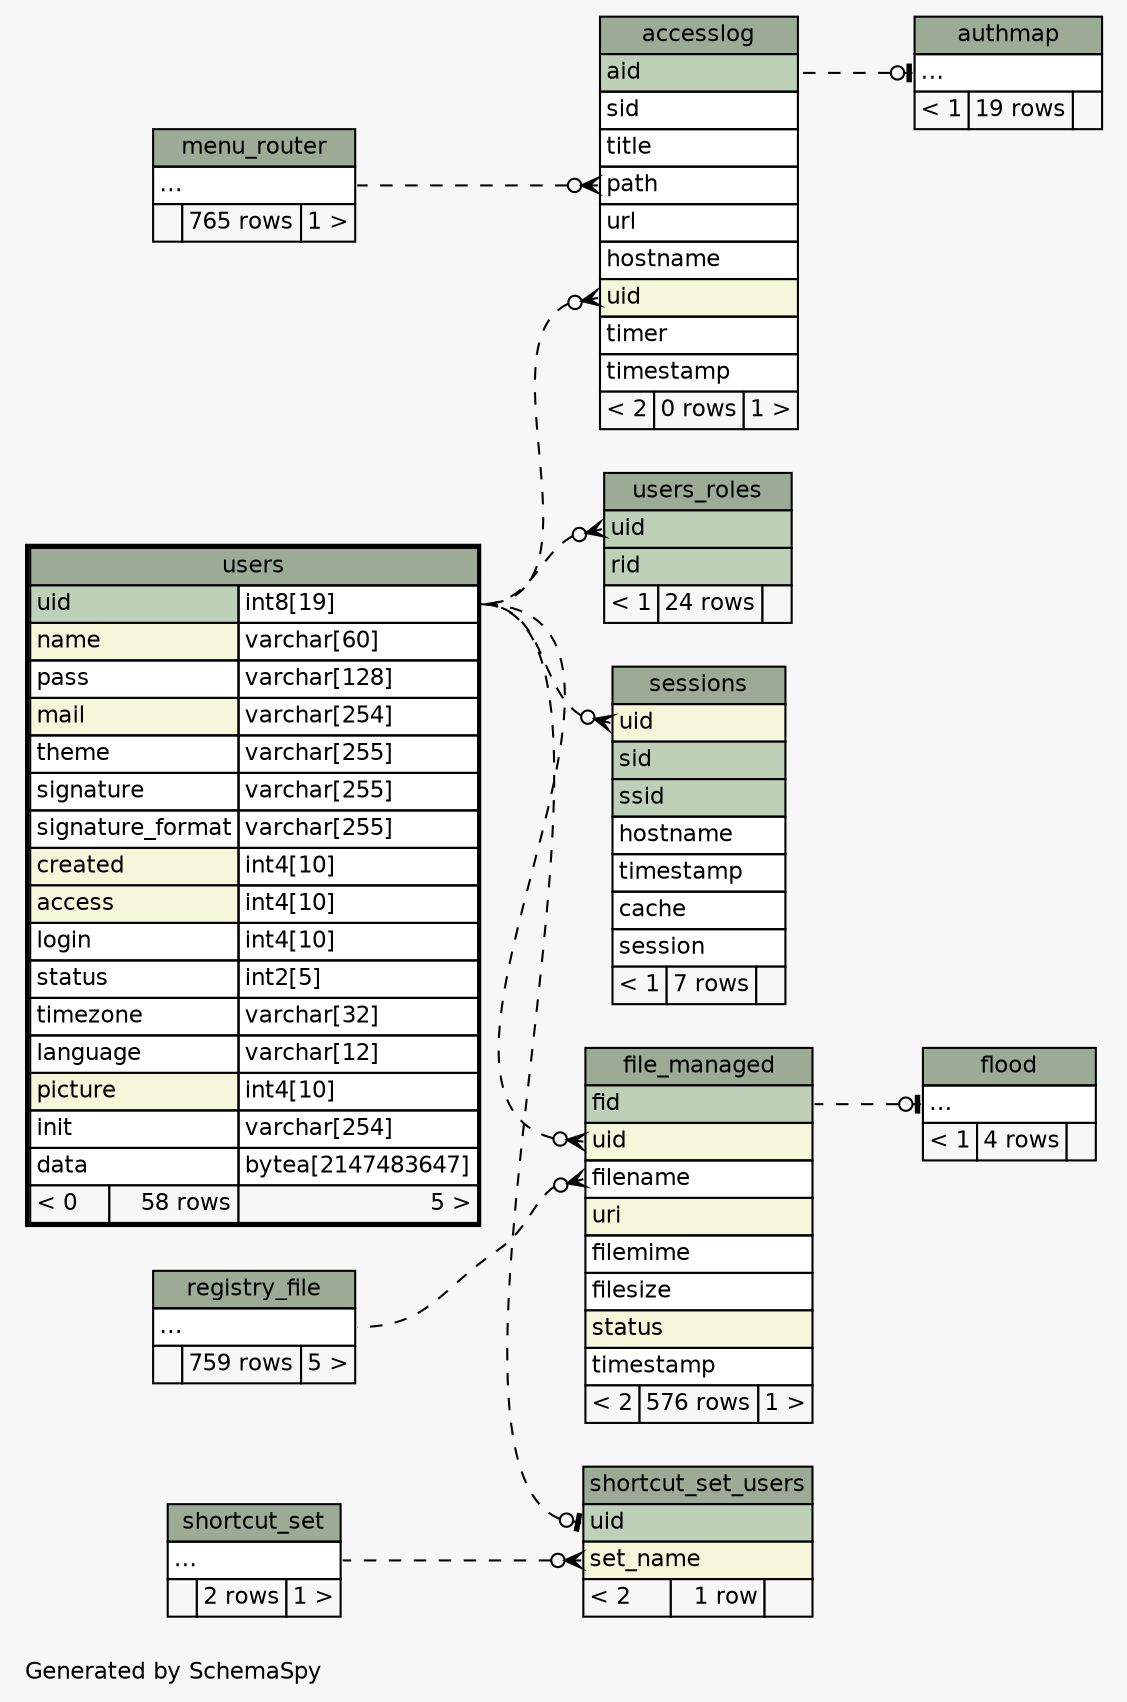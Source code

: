 // dot 2.30.1 on Mac OS X 10.8.3
// SchemaSpy rev 590
digraph "impliedTwoDegreesRelationshipsDiagram" {
  graph [
    rankdir="RL"
    bgcolor="#f7f7f7"
    label="\nGenerated by SchemaSpy"
    labeljust="l"
    nodesep="0.18"
    ranksep="0.46"
    fontname="Helvetica"
    fontsize="11"
  ];
  node [
    fontname="Helvetica"
    fontsize="11"
    shape="plaintext"
  ];
  edge [
    arrowsize="0.8"
  ];
  "accesslog":"path":w -> "menu_router":"elipses":e [arrowhead=none dir=back arrowtail=crowodot style=dashed];
  "accesslog":"uid":w -> "users":"uid.type":e [arrowhead=none dir=back arrowtail=crowodot style=dashed];
  "authmap":"elipses":w -> "accesslog":"aid":e [arrowhead=none dir=back arrowtail=teeodot style=dashed];
  "file_managed":"filename":w -> "registry_file":"elipses":e [arrowhead=none dir=back arrowtail=crowodot style=dashed];
  "file_managed":"uid":w -> "users":"uid.type":e [arrowhead=none dir=back arrowtail=crowodot style=dashed];
  "flood":"elipses":w -> "file_managed":"fid":e [arrowhead=none dir=back arrowtail=teeodot style=dashed];
  "sessions":"uid":w -> "users":"uid.type":e [arrowhead=none dir=back arrowtail=crowodot style=dashed];
  "shortcut_set_users":"set_name":w -> "shortcut_set":"elipses":e [arrowhead=none dir=back arrowtail=crowodot style=dashed];
  "shortcut_set_users":"uid":w -> "users":"uid.type":e [arrowhead=none dir=back arrowtail=teeodot style=dashed];
  "users_roles":"uid":w -> "users":"uid.type":e [arrowhead=none dir=back arrowtail=crowodot style=dashed];
  "accesslog" [
    label=<
    <TABLE BORDER="0" CELLBORDER="1" CELLSPACING="0" BGCOLOR="#ffffff">
      <TR><TD COLSPAN="3" BGCOLOR="#9bab96" ALIGN="CENTER">accesslog</TD></TR>
      <TR><TD PORT="aid" COLSPAN="3" BGCOLOR="#bed1b8" ALIGN="LEFT">aid</TD></TR>
      <TR><TD PORT="sid" COLSPAN="3" ALIGN="LEFT">sid</TD></TR>
      <TR><TD PORT="title" COLSPAN="3" ALIGN="LEFT">title</TD></TR>
      <TR><TD PORT="path" COLSPAN="3" ALIGN="LEFT">path</TD></TR>
      <TR><TD PORT="url" COLSPAN="3" ALIGN="LEFT">url</TD></TR>
      <TR><TD PORT="hostname" COLSPAN="3" ALIGN="LEFT">hostname</TD></TR>
      <TR><TD PORT="uid" COLSPAN="3" BGCOLOR="#f4f7da" ALIGN="LEFT">uid</TD></TR>
      <TR><TD PORT="timer" COLSPAN="3" ALIGN="LEFT">timer</TD></TR>
      <TR><TD PORT="timestamp" COLSPAN="3" ALIGN="LEFT">timestamp</TD></TR>
      <TR><TD ALIGN="LEFT" BGCOLOR="#f7f7f7">&lt; 2</TD><TD ALIGN="RIGHT" BGCOLOR="#f7f7f7">0 rows</TD><TD ALIGN="RIGHT" BGCOLOR="#f7f7f7">1 &gt;</TD></TR>
    </TABLE>>
    URL="accesslog.html"
    tooltip="accesslog"
  ];
  "authmap" [
    label=<
    <TABLE BORDER="0" CELLBORDER="1" CELLSPACING="0" BGCOLOR="#ffffff">
      <TR><TD COLSPAN="3" BGCOLOR="#9bab96" ALIGN="CENTER">authmap</TD></TR>
      <TR><TD PORT="elipses" COLSPAN="3" ALIGN="LEFT">...</TD></TR>
      <TR><TD ALIGN="LEFT" BGCOLOR="#f7f7f7">&lt; 1</TD><TD ALIGN="RIGHT" BGCOLOR="#f7f7f7">19 rows</TD><TD ALIGN="RIGHT" BGCOLOR="#f7f7f7">  </TD></TR>
    </TABLE>>
    URL="authmap.html"
    tooltip="authmap"
  ];
  "file_managed" [
    label=<
    <TABLE BORDER="0" CELLBORDER="1" CELLSPACING="0" BGCOLOR="#ffffff">
      <TR><TD COLSPAN="3" BGCOLOR="#9bab96" ALIGN="CENTER">file_managed</TD></TR>
      <TR><TD PORT="fid" COLSPAN="3" BGCOLOR="#bed1b8" ALIGN="LEFT">fid</TD></TR>
      <TR><TD PORT="uid" COLSPAN="3" BGCOLOR="#f4f7da" ALIGN="LEFT">uid</TD></TR>
      <TR><TD PORT="filename" COLSPAN="3" ALIGN="LEFT">filename</TD></TR>
      <TR><TD PORT="uri" COLSPAN="3" BGCOLOR="#f4f7da" ALIGN="LEFT">uri</TD></TR>
      <TR><TD PORT="filemime" COLSPAN="3" ALIGN="LEFT">filemime</TD></TR>
      <TR><TD PORT="filesize" COLSPAN="3" ALIGN="LEFT">filesize</TD></TR>
      <TR><TD PORT="status" COLSPAN="3" BGCOLOR="#f4f7da" ALIGN="LEFT">status</TD></TR>
      <TR><TD PORT="timestamp" COLSPAN="3" ALIGN="LEFT">timestamp</TD></TR>
      <TR><TD ALIGN="LEFT" BGCOLOR="#f7f7f7">&lt; 2</TD><TD ALIGN="RIGHT" BGCOLOR="#f7f7f7">576 rows</TD><TD ALIGN="RIGHT" BGCOLOR="#f7f7f7">1 &gt;</TD></TR>
    </TABLE>>
    URL="file_managed.html"
    tooltip="file_managed"
  ];
  "flood" [
    label=<
    <TABLE BORDER="0" CELLBORDER="1" CELLSPACING="0" BGCOLOR="#ffffff">
      <TR><TD COLSPAN="3" BGCOLOR="#9bab96" ALIGN="CENTER">flood</TD></TR>
      <TR><TD PORT="elipses" COLSPAN="3" ALIGN="LEFT">...</TD></TR>
      <TR><TD ALIGN="LEFT" BGCOLOR="#f7f7f7">&lt; 1</TD><TD ALIGN="RIGHT" BGCOLOR="#f7f7f7">4 rows</TD><TD ALIGN="RIGHT" BGCOLOR="#f7f7f7">  </TD></TR>
    </TABLE>>
    URL="flood.html"
    tooltip="flood"
  ];
  "menu_router" [
    label=<
    <TABLE BORDER="0" CELLBORDER="1" CELLSPACING="0" BGCOLOR="#ffffff">
      <TR><TD COLSPAN="3" BGCOLOR="#9bab96" ALIGN="CENTER">menu_router</TD></TR>
      <TR><TD PORT="elipses" COLSPAN="3" ALIGN="LEFT">...</TD></TR>
      <TR><TD ALIGN="LEFT" BGCOLOR="#f7f7f7">  </TD><TD ALIGN="RIGHT" BGCOLOR="#f7f7f7">765 rows</TD><TD ALIGN="RIGHT" BGCOLOR="#f7f7f7">1 &gt;</TD></TR>
    </TABLE>>
    URL="menu_router.html"
    tooltip="menu_router"
  ];
  "registry_file" [
    label=<
    <TABLE BORDER="0" CELLBORDER="1" CELLSPACING="0" BGCOLOR="#ffffff">
      <TR><TD COLSPAN="3" BGCOLOR="#9bab96" ALIGN="CENTER">registry_file</TD></TR>
      <TR><TD PORT="elipses" COLSPAN="3" ALIGN="LEFT">...</TD></TR>
      <TR><TD ALIGN="LEFT" BGCOLOR="#f7f7f7">  </TD><TD ALIGN="RIGHT" BGCOLOR="#f7f7f7">759 rows</TD><TD ALIGN="RIGHT" BGCOLOR="#f7f7f7">5 &gt;</TD></TR>
    </TABLE>>
    URL="registry_file.html"
    tooltip="registry_file"
  ];
  "sessions" [
    label=<
    <TABLE BORDER="0" CELLBORDER="1" CELLSPACING="0" BGCOLOR="#ffffff">
      <TR><TD COLSPAN="3" BGCOLOR="#9bab96" ALIGN="CENTER">sessions</TD></TR>
      <TR><TD PORT="uid" COLSPAN="3" BGCOLOR="#f4f7da" ALIGN="LEFT">uid</TD></TR>
      <TR><TD PORT="sid" COLSPAN="3" BGCOLOR="#bed1b8" ALIGN="LEFT">sid</TD></TR>
      <TR><TD PORT="ssid" COLSPAN="3" BGCOLOR="#bed1b8" ALIGN="LEFT">ssid</TD></TR>
      <TR><TD PORT="hostname" COLSPAN="3" ALIGN="LEFT">hostname</TD></TR>
      <TR><TD PORT="timestamp" COLSPAN="3" ALIGN="LEFT">timestamp</TD></TR>
      <TR><TD PORT="cache" COLSPAN="3" ALIGN="LEFT">cache</TD></TR>
      <TR><TD PORT="session" COLSPAN="3" ALIGN="LEFT">session</TD></TR>
      <TR><TD ALIGN="LEFT" BGCOLOR="#f7f7f7">&lt; 1</TD><TD ALIGN="RIGHT" BGCOLOR="#f7f7f7">7 rows</TD><TD ALIGN="RIGHT" BGCOLOR="#f7f7f7">  </TD></TR>
    </TABLE>>
    URL="sessions.html"
    tooltip="sessions"
  ];
  "shortcut_set" [
    label=<
    <TABLE BORDER="0" CELLBORDER="1" CELLSPACING="0" BGCOLOR="#ffffff">
      <TR><TD COLSPAN="3" BGCOLOR="#9bab96" ALIGN="CENTER">shortcut_set</TD></TR>
      <TR><TD PORT="elipses" COLSPAN="3" ALIGN="LEFT">...</TD></TR>
      <TR><TD ALIGN="LEFT" BGCOLOR="#f7f7f7">  </TD><TD ALIGN="RIGHT" BGCOLOR="#f7f7f7">2 rows</TD><TD ALIGN="RIGHT" BGCOLOR="#f7f7f7">1 &gt;</TD></TR>
    </TABLE>>
    URL="shortcut_set.html"
    tooltip="shortcut_set"
  ];
  "shortcut_set_users" [
    label=<
    <TABLE BORDER="0" CELLBORDER="1" CELLSPACING="0" BGCOLOR="#ffffff">
      <TR><TD COLSPAN="3" BGCOLOR="#9bab96" ALIGN="CENTER">shortcut_set_users</TD></TR>
      <TR><TD PORT="uid" COLSPAN="3" BGCOLOR="#bed1b8" ALIGN="LEFT">uid</TD></TR>
      <TR><TD PORT="set_name" COLSPAN="3" BGCOLOR="#f4f7da" ALIGN="LEFT">set_name</TD></TR>
      <TR><TD ALIGN="LEFT" BGCOLOR="#f7f7f7">&lt; 2</TD><TD ALIGN="RIGHT" BGCOLOR="#f7f7f7">1 row</TD><TD ALIGN="RIGHT" BGCOLOR="#f7f7f7">  </TD></TR>
    </TABLE>>
    URL="shortcut_set_users.html"
    tooltip="shortcut_set_users"
  ];
  "users" [
    label=<
    <TABLE BORDER="2" CELLBORDER="1" CELLSPACING="0" BGCOLOR="#ffffff">
      <TR><TD COLSPAN="3" BGCOLOR="#9bab96" ALIGN="CENTER">users</TD></TR>
      <TR><TD PORT="uid" COLSPAN="2" BGCOLOR="#bed1b8" ALIGN="LEFT">uid</TD><TD PORT="uid.type" ALIGN="LEFT">int8[19]</TD></TR>
      <TR><TD PORT="name" COLSPAN="2" BGCOLOR="#f4f7da" ALIGN="LEFT">name</TD><TD PORT="name.type" ALIGN="LEFT">varchar[60]</TD></TR>
      <TR><TD PORT="pass" COLSPAN="2" ALIGN="LEFT">pass</TD><TD PORT="pass.type" ALIGN="LEFT">varchar[128]</TD></TR>
      <TR><TD PORT="mail" COLSPAN="2" BGCOLOR="#f4f7da" ALIGN="LEFT">mail</TD><TD PORT="mail.type" ALIGN="LEFT">varchar[254]</TD></TR>
      <TR><TD PORT="theme" COLSPAN="2" ALIGN="LEFT">theme</TD><TD PORT="theme.type" ALIGN="LEFT">varchar[255]</TD></TR>
      <TR><TD PORT="signature" COLSPAN="2" ALIGN="LEFT">signature</TD><TD PORT="signature.type" ALIGN="LEFT">varchar[255]</TD></TR>
      <TR><TD PORT="signature_format" COLSPAN="2" ALIGN="LEFT">signature_format</TD><TD PORT="signature_format.type" ALIGN="LEFT">varchar[255]</TD></TR>
      <TR><TD PORT="created" COLSPAN="2" BGCOLOR="#f4f7da" ALIGN="LEFT">created</TD><TD PORT="created.type" ALIGN="LEFT">int4[10]</TD></TR>
      <TR><TD PORT="access" COLSPAN="2" BGCOLOR="#f4f7da" ALIGN="LEFT">access</TD><TD PORT="access.type" ALIGN="LEFT">int4[10]</TD></TR>
      <TR><TD PORT="login" COLSPAN="2" ALIGN="LEFT">login</TD><TD PORT="login.type" ALIGN="LEFT">int4[10]</TD></TR>
      <TR><TD PORT="status" COLSPAN="2" ALIGN="LEFT">status</TD><TD PORT="status.type" ALIGN="LEFT">int2[5]</TD></TR>
      <TR><TD PORT="timezone" COLSPAN="2" ALIGN="LEFT">timezone</TD><TD PORT="timezone.type" ALIGN="LEFT">varchar[32]</TD></TR>
      <TR><TD PORT="language" COLSPAN="2" ALIGN="LEFT">language</TD><TD PORT="language.type" ALIGN="LEFT">varchar[12]</TD></TR>
      <TR><TD PORT="picture" COLSPAN="2" BGCOLOR="#f4f7da" ALIGN="LEFT">picture</TD><TD PORT="picture.type" ALIGN="LEFT">int4[10]</TD></TR>
      <TR><TD PORT="init" COLSPAN="2" ALIGN="LEFT">init</TD><TD PORT="init.type" ALIGN="LEFT">varchar[254]</TD></TR>
      <TR><TD PORT="data" COLSPAN="2" ALIGN="LEFT">data</TD><TD PORT="data.type" ALIGN="LEFT">bytea[2147483647]</TD></TR>
      <TR><TD ALIGN="LEFT" BGCOLOR="#f7f7f7">&lt; 0</TD><TD ALIGN="RIGHT" BGCOLOR="#f7f7f7">58 rows</TD><TD ALIGN="RIGHT" BGCOLOR="#f7f7f7">5 &gt;</TD></TR>
    </TABLE>>
    URL="users.html"
    tooltip="users"
  ];
  "users_roles" [
    label=<
    <TABLE BORDER="0" CELLBORDER="1" CELLSPACING="0" BGCOLOR="#ffffff">
      <TR><TD COLSPAN="3" BGCOLOR="#9bab96" ALIGN="CENTER">users_roles</TD></TR>
      <TR><TD PORT="uid" COLSPAN="3" BGCOLOR="#bed1b8" ALIGN="LEFT">uid</TD></TR>
      <TR><TD PORT="rid" COLSPAN="3" BGCOLOR="#bed1b8" ALIGN="LEFT">rid</TD></TR>
      <TR><TD ALIGN="LEFT" BGCOLOR="#f7f7f7">&lt; 1</TD><TD ALIGN="RIGHT" BGCOLOR="#f7f7f7">24 rows</TD><TD ALIGN="RIGHT" BGCOLOR="#f7f7f7">  </TD></TR>
    </TABLE>>
    URL="users_roles.html"
    tooltip="users_roles"
  ];
}
